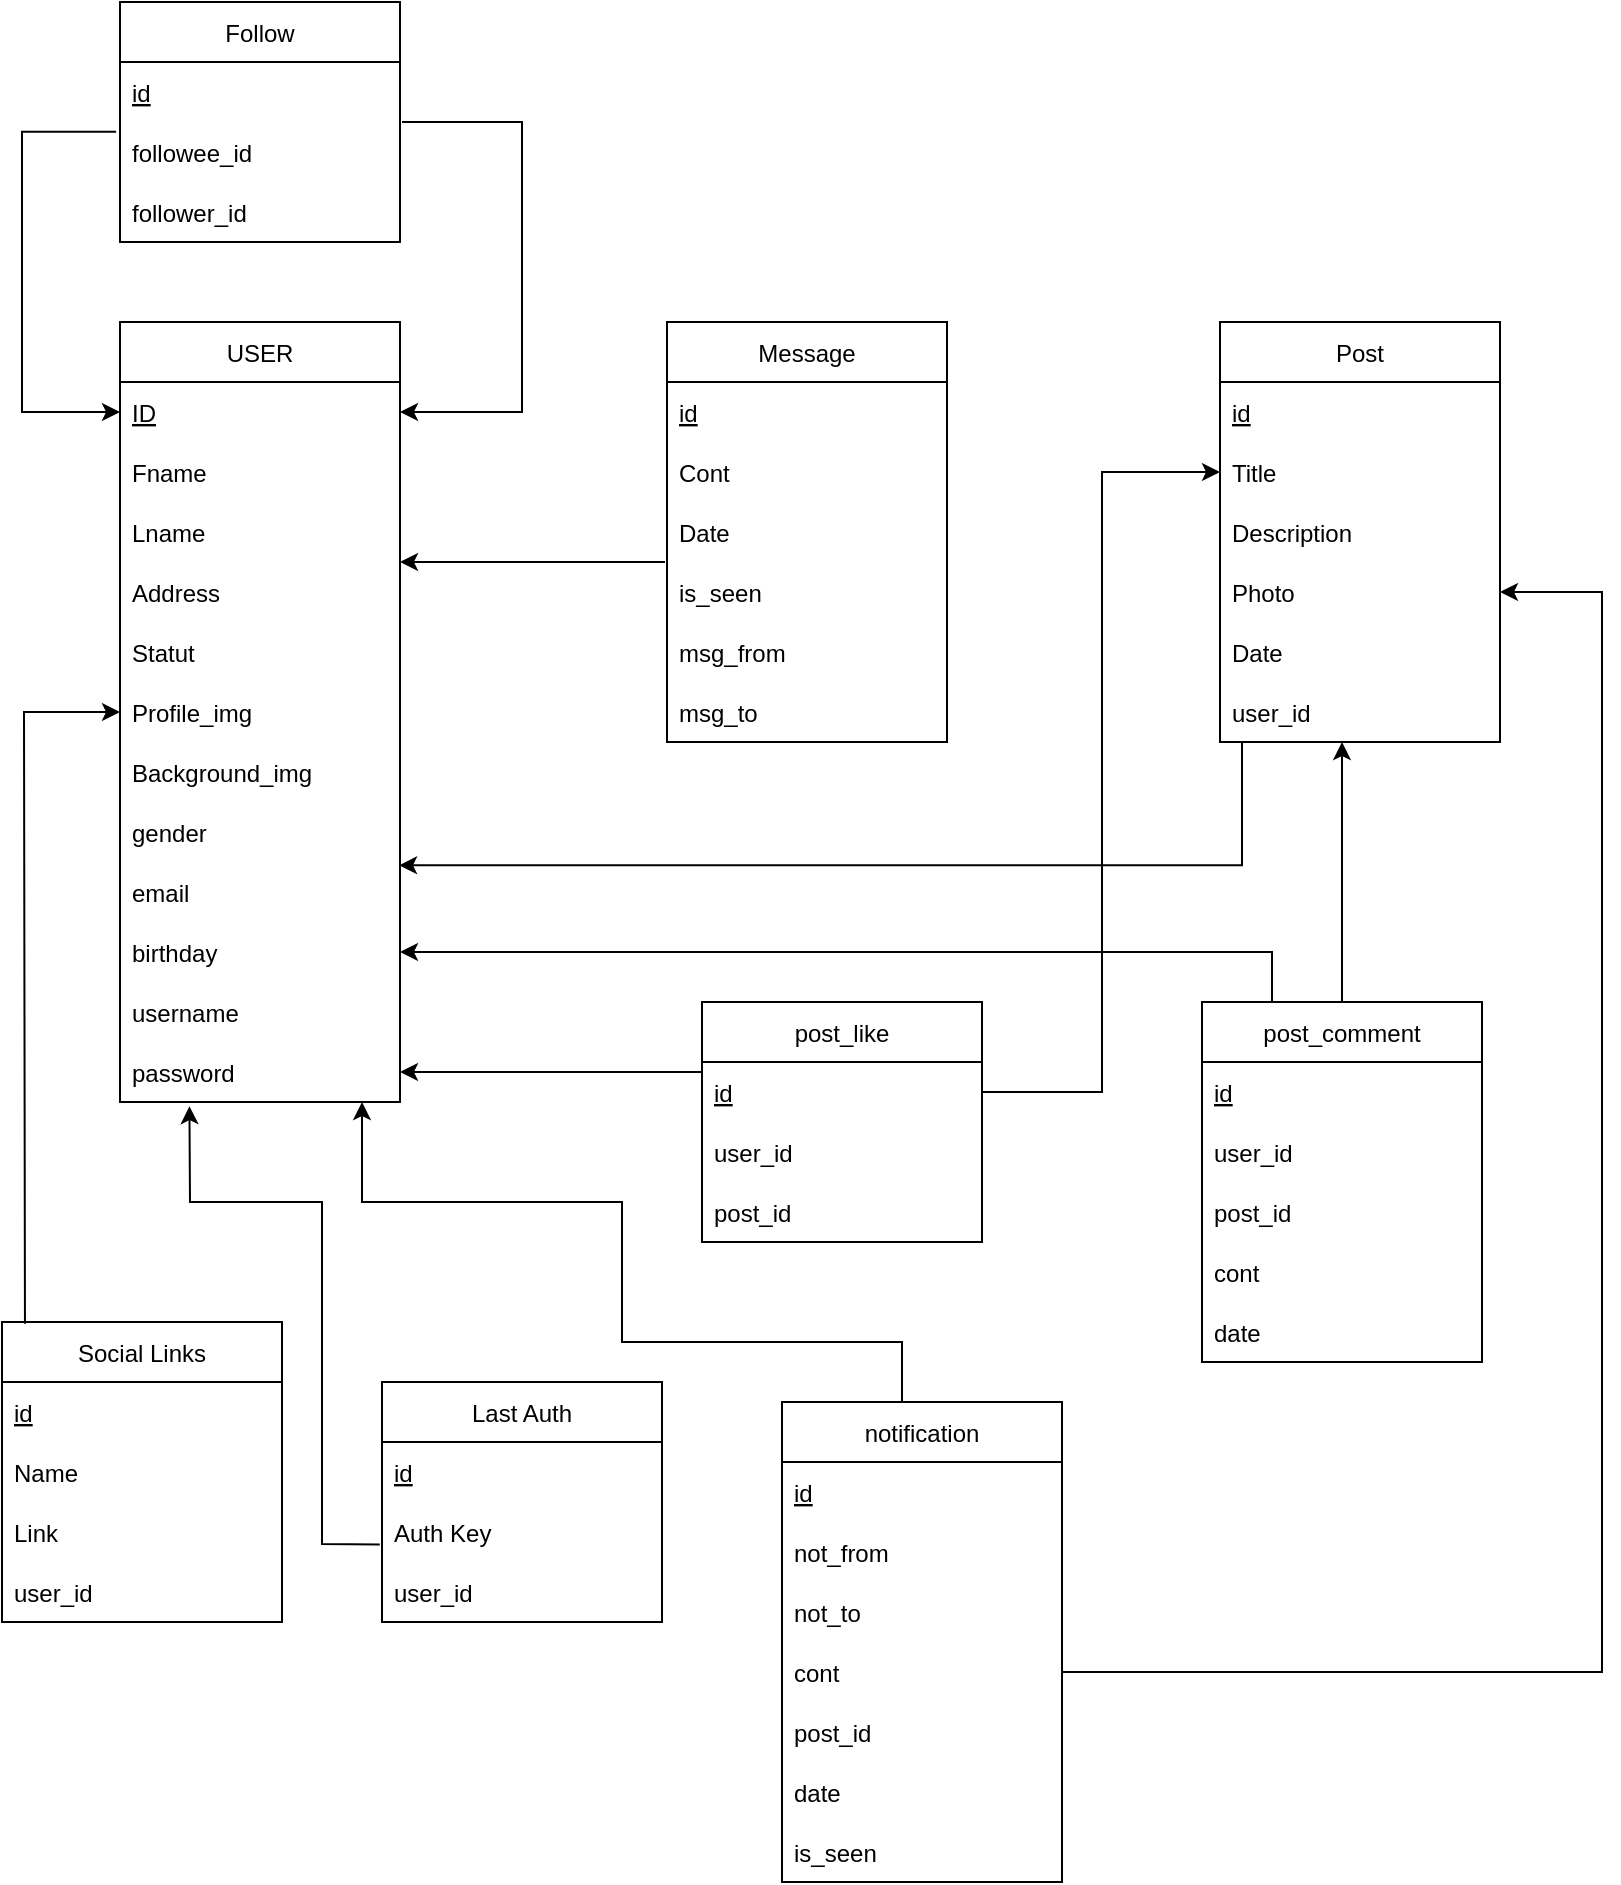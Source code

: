 <mxfile version="18.0.3" type="device"><diagram id="QMQrzSefkJ2qREkLkVdW" name="Page-1"><mxGraphModel dx="1736" dy="806" grid="1" gridSize="10" guides="1" tooltips="1" connect="1" arrows="1" fold="1" page="1" pageScale="1" pageWidth="827" pageHeight="1169" math="0" shadow="0"><root><mxCell id="0"/><mxCell id="1" parent="0"/><mxCell id="9oGFz3szVthX15scanjb-9" value="USER" style="swimlane;fontStyle=0;childLayout=stackLayout;horizontal=1;startSize=30;horizontalStack=0;resizeParent=1;resizeParentMax=0;resizeLast=0;collapsible=1;marginBottom=0;" vertex="1" parent="1"><mxGeometry x="69" y="210" width="140" height="390" as="geometry"/></mxCell><mxCell id="9oGFz3szVthX15scanjb-10" value="ID" style="text;strokeColor=none;fillColor=none;align=left;verticalAlign=middle;spacingLeft=4;spacingRight=4;overflow=hidden;points=[[0,0.5],[1,0.5]];portConstraint=eastwest;rotatable=0;fontStyle=4" vertex="1" parent="9oGFz3szVthX15scanjb-9"><mxGeometry y="30" width="140" height="30" as="geometry"/></mxCell><mxCell id="9oGFz3szVthX15scanjb-11" value="Fname" style="text;strokeColor=none;fillColor=none;align=left;verticalAlign=middle;spacingLeft=4;spacingRight=4;overflow=hidden;points=[[0,0.5],[1,0.5]];portConstraint=eastwest;rotatable=0;" vertex="1" parent="9oGFz3szVthX15scanjb-9"><mxGeometry y="60" width="140" height="30" as="geometry"/></mxCell><mxCell id="9oGFz3szVthX15scanjb-12" value="Lname" style="text;strokeColor=none;fillColor=none;align=left;verticalAlign=middle;spacingLeft=4;spacingRight=4;overflow=hidden;points=[[0,0.5],[1,0.5]];portConstraint=eastwest;rotatable=0;" vertex="1" parent="9oGFz3szVthX15scanjb-9"><mxGeometry y="90" width="140" height="30" as="geometry"/></mxCell><mxCell id="9oGFz3szVthX15scanjb-13" value="Address" style="text;strokeColor=none;fillColor=none;align=left;verticalAlign=middle;spacingLeft=4;spacingRight=4;overflow=hidden;points=[[0,0.5],[1,0.5]];portConstraint=eastwest;rotatable=0;" vertex="1" parent="9oGFz3szVthX15scanjb-9"><mxGeometry y="120" width="140" height="30" as="geometry"/></mxCell><mxCell id="9oGFz3szVthX15scanjb-14" value="Statut" style="text;strokeColor=none;fillColor=none;align=left;verticalAlign=middle;spacingLeft=4;spacingRight=4;overflow=hidden;points=[[0,0.5],[1,0.5]];portConstraint=eastwest;rotatable=0;" vertex="1" parent="9oGFz3szVthX15scanjb-9"><mxGeometry y="150" width="140" height="30" as="geometry"/></mxCell><mxCell id="9oGFz3szVthX15scanjb-15" value="Profile_img" style="text;strokeColor=none;fillColor=none;align=left;verticalAlign=middle;spacingLeft=4;spacingRight=4;overflow=hidden;points=[[0,0.5],[1,0.5]];portConstraint=eastwest;rotatable=0;" vertex="1" parent="9oGFz3szVthX15scanjb-9"><mxGeometry y="180" width="140" height="30" as="geometry"/></mxCell><mxCell id="9oGFz3szVthX15scanjb-16" value="Background_img" style="text;strokeColor=none;fillColor=none;align=left;verticalAlign=middle;spacingLeft=4;spacingRight=4;overflow=hidden;points=[[0,0.5],[1,0.5]];portConstraint=eastwest;rotatable=0;" vertex="1" parent="9oGFz3szVthX15scanjb-9"><mxGeometry y="210" width="140" height="30" as="geometry"/></mxCell><mxCell id="9oGFz3szVthX15scanjb-17" value="gender" style="text;strokeColor=none;fillColor=none;align=left;verticalAlign=middle;spacingLeft=4;spacingRight=4;overflow=hidden;points=[[0,0.5],[1,0.5]];portConstraint=eastwest;rotatable=0;" vertex="1" parent="9oGFz3szVthX15scanjb-9"><mxGeometry y="240" width="140" height="30" as="geometry"/></mxCell><mxCell id="9oGFz3szVthX15scanjb-18" value="email" style="text;strokeColor=none;fillColor=none;align=left;verticalAlign=middle;spacingLeft=4;spacingRight=4;overflow=hidden;points=[[0,0.5],[1,0.5]];portConstraint=eastwest;rotatable=0;" vertex="1" parent="9oGFz3szVthX15scanjb-9"><mxGeometry y="270" width="140" height="30" as="geometry"/></mxCell><mxCell id="9oGFz3szVthX15scanjb-19" value="birthday" style="text;strokeColor=none;fillColor=none;align=left;verticalAlign=middle;spacingLeft=4;spacingRight=4;overflow=hidden;points=[[0,0.5],[1,0.5]];portConstraint=eastwest;rotatable=0;" vertex="1" parent="9oGFz3szVthX15scanjb-9"><mxGeometry y="300" width="140" height="30" as="geometry"/></mxCell><mxCell id="9oGFz3szVthX15scanjb-20" value="username" style="text;strokeColor=none;fillColor=none;align=left;verticalAlign=middle;spacingLeft=4;spacingRight=4;overflow=hidden;points=[[0,0.5],[1,0.5]];portConstraint=eastwest;rotatable=0;" vertex="1" parent="9oGFz3szVthX15scanjb-9"><mxGeometry y="330" width="140" height="30" as="geometry"/></mxCell><mxCell id="9oGFz3szVthX15scanjb-21" value="password" style="text;strokeColor=none;fillColor=none;align=left;verticalAlign=middle;spacingLeft=4;spacingRight=4;overflow=hidden;points=[[0,0.5],[1,0.5]];portConstraint=eastwest;rotatable=0;" vertex="1" parent="9oGFz3szVthX15scanjb-9"><mxGeometry y="360" width="140" height="30" as="geometry"/></mxCell><mxCell id="9oGFz3szVthX15scanjb-22" value="Message" style="swimlane;fontStyle=0;childLayout=stackLayout;horizontal=1;startSize=30;horizontalStack=0;resizeParent=1;resizeParentMax=0;resizeLast=0;collapsible=1;marginBottom=0;" vertex="1" parent="1"><mxGeometry x="342.5" y="210" width="140" height="210" as="geometry"/></mxCell><mxCell id="9oGFz3szVthX15scanjb-23" value="id" style="text;strokeColor=none;fillColor=none;align=left;verticalAlign=middle;spacingLeft=4;spacingRight=4;overflow=hidden;points=[[0,0.5],[1,0.5]];portConstraint=eastwest;rotatable=0;fontStyle=4" vertex="1" parent="9oGFz3szVthX15scanjb-22"><mxGeometry y="30" width="140" height="30" as="geometry"/></mxCell><mxCell id="9oGFz3szVthX15scanjb-24" value="Cont" style="text;strokeColor=none;fillColor=none;align=left;verticalAlign=middle;spacingLeft=4;spacingRight=4;overflow=hidden;points=[[0,0.5],[1,0.5]];portConstraint=eastwest;rotatable=0;" vertex="1" parent="9oGFz3szVthX15scanjb-22"><mxGeometry y="60" width="140" height="30" as="geometry"/></mxCell><mxCell id="9oGFz3szVthX15scanjb-25" value="Date" style="text;strokeColor=none;fillColor=none;align=left;verticalAlign=middle;spacingLeft=4;spacingRight=4;overflow=hidden;points=[[0,0.5],[1,0.5]];portConstraint=eastwest;rotatable=0;" vertex="1" parent="9oGFz3szVthX15scanjb-22"><mxGeometry y="90" width="140" height="30" as="geometry"/></mxCell><mxCell id="9oGFz3szVthX15scanjb-26" value="is_seen" style="text;strokeColor=none;fillColor=none;align=left;verticalAlign=middle;spacingLeft=4;spacingRight=4;overflow=hidden;points=[[0,0.5],[1,0.5]];portConstraint=eastwest;rotatable=0;" vertex="1" parent="9oGFz3szVthX15scanjb-22"><mxGeometry y="120" width="140" height="30" as="geometry"/></mxCell><mxCell id="9oGFz3szVthX15scanjb-88" value="msg_from" style="text;strokeColor=none;fillColor=none;align=left;verticalAlign=middle;spacingLeft=4;spacingRight=4;overflow=hidden;points=[[0,0.5],[1,0.5]];portConstraint=eastwest;rotatable=0;" vertex="1" parent="9oGFz3szVthX15scanjb-22"><mxGeometry y="150" width="140" height="30" as="geometry"/></mxCell><mxCell id="9oGFz3szVthX15scanjb-89" value="msg_to" style="text;strokeColor=none;fillColor=none;align=left;verticalAlign=middle;spacingLeft=4;spacingRight=4;overflow=hidden;points=[[0,0.5],[1,0.5]];portConstraint=eastwest;rotatable=0;" vertex="1" parent="9oGFz3szVthX15scanjb-22"><mxGeometry y="180" width="140" height="30" as="geometry"/></mxCell><mxCell id="9oGFz3szVthX15scanjb-27" value="Post" style="swimlane;fontStyle=0;childLayout=stackLayout;horizontal=1;startSize=30;horizontalStack=0;resizeParent=1;resizeParentMax=0;resizeLast=0;collapsible=1;marginBottom=0;" vertex="1" parent="1"><mxGeometry x="619" y="210" width="140" height="210" as="geometry"/></mxCell><mxCell id="9oGFz3szVthX15scanjb-28" value="id" style="text;strokeColor=none;fillColor=none;align=left;verticalAlign=middle;spacingLeft=4;spacingRight=4;overflow=hidden;points=[[0,0.5],[1,0.5]];portConstraint=eastwest;rotatable=0;fontStyle=4" vertex="1" parent="9oGFz3szVthX15scanjb-27"><mxGeometry y="30" width="140" height="30" as="geometry"/></mxCell><mxCell id="9oGFz3szVthX15scanjb-29" value="Title" style="text;strokeColor=none;fillColor=none;align=left;verticalAlign=middle;spacingLeft=4;spacingRight=4;overflow=hidden;points=[[0,0.5],[1,0.5]];portConstraint=eastwest;rotatable=0;" vertex="1" parent="9oGFz3szVthX15scanjb-27"><mxGeometry y="60" width="140" height="30" as="geometry"/></mxCell><mxCell id="9oGFz3szVthX15scanjb-30" value="Description" style="text;strokeColor=none;fillColor=none;align=left;verticalAlign=middle;spacingLeft=4;spacingRight=4;overflow=hidden;points=[[0,0.5],[1,0.5]];portConstraint=eastwest;rotatable=0;" vertex="1" parent="9oGFz3szVthX15scanjb-27"><mxGeometry y="90" width="140" height="30" as="geometry"/></mxCell><mxCell id="9oGFz3szVthX15scanjb-31" value="Photo" style="text;strokeColor=none;fillColor=none;align=left;verticalAlign=middle;spacingLeft=4;spacingRight=4;overflow=hidden;points=[[0,0.5],[1,0.5]];portConstraint=eastwest;rotatable=0;" vertex="1" parent="9oGFz3szVthX15scanjb-27"><mxGeometry y="120" width="140" height="30" as="geometry"/></mxCell><mxCell id="9oGFz3szVthX15scanjb-32" value="Date" style="text;strokeColor=none;fillColor=none;align=left;verticalAlign=middle;spacingLeft=4;spacingRight=4;overflow=hidden;points=[[0,0.5],[1,0.5]];portConstraint=eastwest;rotatable=0;" vertex="1" parent="9oGFz3szVthX15scanjb-27"><mxGeometry y="150" width="140" height="30" as="geometry"/></mxCell><mxCell id="9oGFz3szVthX15scanjb-92" value="user_id" style="text;strokeColor=none;fillColor=none;align=left;verticalAlign=middle;spacingLeft=4;spacingRight=4;overflow=hidden;points=[[0,0.5],[1,0.5]];portConstraint=eastwest;rotatable=0;" vertex="1" parent="9oGFz3szVthX15scanjb-27"><mxGeometry y="180" width="140" height="30" as="geometry"/></mxCell><mxCell id="9oGFz3szVthX15scanjb-33" value="Social Links" style="swimlane;fontStyle=0;childLayout=stackLayout;horizontal=1;startSize=30;horizontalStack=0;resizeParent=1;resizeParentMax=0;resizeLast=0;collapsible=1;marginBottom=0;" vertex="1" parent="1"><mxGeometry x="10" y="710" width="140" height="150" as="geometry"/></mxCell><mxCell id="9oGFz3szVthX15scanjb-34" value="id" style="text;strokeColor=none;fillColor=none;align=left;verticalAlign=middle;spacingLeft=4;spacingRight=4;overflow=hidden;points=[[0,0.5],[1,0.5]];portConstraint=eastwest;rotatable=0;fontStyle=4" vertex="1" parent="9oGFz3szVthX15scanjb-33"><mxGeometry y="30" width="140" height="30" as="geometry"/></mxCell><mxCell id="9oGFz3szVthX15scanjb-35" value="Name" style="text;strokeColor=none;fillColor=none;align=left;verticalAlign=middle;spacingLeft=4;spacingRight=4;overflow=hidden;points=[[0,0.5],[1,0.5]];portConstraint=eastwest;rotatable=0;" vertex="1" parent="9oGFz3szVthX15scanjb-33"><mxGeometry y="60" width="140" height="30" as="geometry"/></mxCell><mxCell id="9oGFz3szVthX15scanjb-36" value="Link" style="text;strokeColor=none;fillColor=none;align=left;verticalAlign=middle;spacingLeft=4;spacingRight=4;overflow=hidden;points=[[0,0.5],[1,0.5]];portConstraint=eastwest;rotatable=0;" vertex="1" parent="9oGFz3szVthX15scanjb-33"><mxGeometry y="90" width="140" height="30" as="geometry"/></mxCell><mxCell id="9oGFz3szVthX15scanjb-95" value="user_id" style="text;strokeColor=none;fillColor=none;align=left;verticalAlign=middle;spacingLeft=4;spacingRight=4;overflow=hidden;points=[[0,0.5],[1,0.5]];portConstraint=eastwest;rotatable=0;" vertex="1" parent="9oGFz3szVthX15scanjb-33"><mxGeometry y="120" width="140" height="30" as="geometry"/></mxCell><mxCell id="9oGFz3szVthX15scanjb-37" value="Last Auth" style="swimlane;fontStyle=0;childLayout=stackLayout;horizontal=1;startSize=30;horizontalStack=0;resizeParent=1;resizeParentMax=0;resizeLast=0;collapsible=1;marginBottom=0;" vertex="1" parent="1"><mxGeometry x="200" y="740" width="140" height="120" as="geometry"/></mxCell><mxCell id="9oGFz3szVthX15scanjb-38" value="id" style="text;strokeColor=none;fillColor=none;align=left;verticalAlign=middle;spacingLeft=4;spacingRight=4;overflow=hidden;points=[[0,0.5],[1,0.5]];portConstraint=eastwest;rotatable=0;fontStyle=4" vertex="1" parent="9oGFz3szVthX15scanjb-37"><mxGeometry y="30" width="140" height="30" as="geometry"/></mxCell><mxCell id="9oGFz3szVthX15scanjb-39" value="Auth Key" style="text;strokeColor=none;fillColor=none;align=left;verticalAlign=middle;spacingLeft=4;spacingRight=4;overflow=hidden;points=[[0,0.5],[1,0.5]];portConstraint=eastwest;rotatable=0;" vertex="1" parent="9oGFz3szVthX15scanjb-37"><mxGeometry y="60" width="140" height="30" as="geometry"/></mxCell><mxCell id="9oGFz3szVthX15scanjb-94" value="user_id" style="text;strokeColor=none;fillColor=none;align=left;verticalAlign=middle;spacingLeft=4;spacingRight=4;overflow=hidden;points=[[0,0.5],[1,0.5]];portConstraint=eastwest;rotatable=0;" vertex="1" parent="9oGFz3szVthX15scanjb-37"><mxGeometry y="90" width="140" height="30" as="geometry"/></mxCell><mxCell id="9oGFz3szVthX15scanjb-82" value="Follow" style="swimlane;fontStyle=0;childLayout=stackLayout;horizontal=1;startSize=30;horizontalStack=0;resizeParent=1;resizeParentMax=0;resizeLast=0;collapsible=1;marginBottom=0;" vertex="1" parent="1"><mxGeometry x="69" y="50" width="140" height="120" as="geometry"/></mxCell><mxCell id="9oGFz3szVthX15scanjb-83" value="id" style="text;strokeColor=none;fillColor=none;align=left;verticalAlign=middle;spacingLeft=4;spacingRight=4;overflow=hidden;points=[[0,0.5],[1,0.5]];portConstraint=eastwest;rotatable=0;fontStyle=4" vertex="1" parent="9oGFz3szVthX15scanjb-82"><mxGeometry y="30" width="140" height="30" as="geometry"/></mxCell><mxCell id="9oGFz3szVthX15scanjb-84" value="followee_id" style="text;strokeColor=none;fillColor=none;align=left;verticalAlign=middle;spacingLeft=4;spacingRight=4;overflow=hidden;points=[[0,0.5],[1,0.5]];portConstraint=eastwest;rotatable=0;" vertex="1" parent="9oGFz3szVthX15scanjb-82"><mxGeometry y="60" width="140" height="30" as="geometry"/></mxCell><mxCell id="9oGFz3szVthX15scanjb-85" value="follower_id" style="text;strokeColor=none;fillColor=none;align=left;verticalAlign=middle;spacingLeft=4;spacingRight=4;overflow=hidden;points=[[0,0.5],[1,0.5]];portConstraint=eastwest;rotatable=0;" vertex="1" parent="9oGFz3szVthX15scanjb-82"><mxGeometry y="90" width="140" height="30" as="geometry"/></mxCell><mxCell id="9oGFz3szVthX15scanjb-86" value="" style="endArrow=classic;html=1;rounded=0;edgeStyle=elbowEdgeStyle;entryX=1;entryY=0.5;entryDx=0;entryDy=0;" edge="1" parent="1" target="9oGFz3szVthX15scanjb-10"><mxGeometry width="50" height="50" relative="1" as="geometry"><mxPoint x="210" y="110" as="sourcePoint"/><mxPoint x="240" y="210" as="targetPoint"/><Array as="points"><mxPoint x="270" y="180"/></Array></mxGeometry></mxCell><mxCell id="9oGFz3szVthX15scanjb-87" value="" style="endArrow=classic;html=1;rounded=0;edgeStyle=elbowEdgeStyle;entryX=0;entryY=0.5;entryDx=0;entryDy=0;exitX=-0.014;exitY=0.161;exitDx=0;exitDy=0;exitPerimeter=0;" edge="1" parent="1" source="9oGFz3szVthX15scanjb-84" target="9oGFz3szVthX15scanjb-10"><mxGeometry width="50" height="50" relative="1" as="geometry"><mxPoint x="220" y="120.0" as="sourcePoint"/><mxPoint x="219.0" y="265" as="targetPoint"/><Array as="points"><mxPoint x="20" y="190"/></Array></mxGeometry></mxCell><mxCell id="9oGFz3szVthX15scanjb-90" value="" style="endArrow=classic;html=1;rounded=0;edgeStyle=elbowEdgeStyle;exitX=0;exitY=0.5;exitDx=0;exitDy=0;" edge="1" parent="1"><mxGeometry width="50" height="50" relative="1" as="geometry"><mxPoint x="341.5" y="330" as="sourcePoint"/><mxPoint x="209" y="330" as="targetPoint"/><Array as="points"><mxPoint x="229" y="325"/><mxPoint x="269" y="325"/></Array></mxGeometry></mxCell><mxCell id="9oGFz3szVthX15scanjb-93" value="" style="endArrow=classic;html=1;rounded=0;edgeStyle=elbowEdgeStyle;entryX=0.968;entryY=0.022;entryDx=0;entryDy=0;entryPerimeter=0;" edge="1" parent="1"><mxGeometry width="50" height="50" relative="1" as="geometry"><mxPoint x="630" y="420" as="sourcePoint"/><mxPoint x="208.52" y="481.66" as="targetPoint"/><Array as="points"><mxPoint x="630" y="440"/><mxPoint x="514" y="451"/><mxPoint x="324" y="511"/></Array></mxGeometry></mxCell><mxCell id="9oGFz3szVthX15scanjb-96" value="" style="endArrow=classic;html=1;rounded=0;entryX=0;entryY=0.5;entryDx=0;entryDy=0;exitX=0.082;exitY=0.006;exitDx=0;exitDy=0;exitPerimeter=0;" edge="1" parent="1" source="9oGFz3szVthX15scanjb-33" target="9oGFz3szVthX15scanjb-15"><mxGeometry width="50" height="50" relative="1" as="geometry"><mxPoint x="21" y="700" as="sourcePoint"/><mxPoint x="380" y="610" as="targetPoint"/><Array as="points"><mxPoint x="21" y="405"/></Array></mxGeometry></mxCell><mxCell id="9oGFz3szVthX15scanjb-97" value="" style="endArrow=classic;html=1;rounded=0;entryX=0.248;entryY=1.069;entryDx=0;entryDy=0;entryPerimeter=0;exitX=-0.008;exitY=0.71;exitDx=0;exitDy=0;exitPerimeter=0;" edge="1" parent="1" source="9oGFz3szVthX15scanjb-39" target="9oGFz3szVthX15scanjb-21"><mxGeometry width="50" height="50" relative="1" as="geometry"><mxPoint x="180" y="820" as="sourcePoint"/><mxPoint x="196.26" y="603.77" as="targetPoint"/><Array as="points"><mxPoint x="170" y="821"/><mxPoint x="170" y="650"/><mxPoint x="104" y="650"/></Array></mxGeometry></mxCell><mxCell id="9oGFz3szVthX15scanjb-115" style="edgeStyle=elbowEdgeStyle;rounded=0;orthogonalLoop=1;jettySize=auto;html=1;entryX=1;entryY=0.5;entryDx=0;entryDy=0;exitX=0.25;exitY=0;exitDx=0;exitDy=0;" edge="1" parent="1" source="9oGFz3szVthX15scanjb-98" target="9oGFz3szVthX15scanjb-19"><mxGeometry relative="1" as="geometry"><Array as="points"><mxPoint x="645" y="520"/></Array></mxGeometry></mxCell><mxCell id="9oGFz3szVthX15scanjb-98" value="post_comment" style="swimlane;fontStyle=0;childLayout=stackLayout;horizontal=1;startSize=30;horizontalStack=0;resizeParent=1;resizeParentMax=0;resizeLast=0;collapsible=1;marginBottom=0;" vertex="1" parent="1"><mxGeometry x="610" y="550" width="140" height="180" as="geometry"/></mxCell><mxCell id="9oGFz3szVthX15scanjb-99" value="id" style="text;strokeColor=none;fillColor=none;align=left;verticalAlign=middle;spacingLeft=4;spacingRight=4;overflow=hidden;points=[[0,0.5],[1,0.5]];portConstraint=eastwest;rotatable=0;fontStyle=4" vertex="1" parent="9oGFz3szVthX15scanjb-98"><mxGeometry y="30" width="140" height="30" as="geometry"/></mxCell><mxCell id="9oGFz3szVthX15scanjb-100" value="user_id" style="text;strokeColor=none;fillColor=none;align=left;verticalAlign=middle;spacingLeft=4;spacingRight=4;overflow=hidden;points=[[0,0.5],[1,0.5]];portConstraint=eastwest;rotatable=0;" vertex="1" parent="9oGFz3szVthX15scanjb-98"><mxGeometry y="60" width="140" height="30" as="geometry"/></mxCell><mxCell id="9oGFz3szVthX15scanjb-101" value="post_id" style="text;strokeColor=none;fillColor=none;align=left;verticalAlign=middle;spacingLeft=4;spacingRight=4;overflow=hidden;points=[[0,0.5],[1,0.5]];portConstraint=eastwest;rotatable=0;" vertex="1" parent="9oGFz3szVthX15scanjb-98"><mxGeometry y="90" width="140" height="30" as="geometry"/></mxCell><mxCell id="9oGFz3szVthX15scanjb-102" value="cont" style="text;strokeColor=none;fillColor=none;align=left;verticalAlign=middle;spacingLeft=4;spacingRight=4;overflow=hidden;points=[[0,0.5],[1,0.5]];portConstraint=eastwest;rotatable=0;" vertex="1" parent="9oGFz3szVthX15scanjb-98"><mxGeometry y="120" width="140" height="30" as="geometry"/></mxCell><mxCell id="9oGFz3szVthX15scanjb-103" value="date" style="text;strokeColor=none;fillColor=none;align=left;verticalAlign=middle;spacingLeft=4;spacingRight=4;overflow=hidden;points=[[0,0.5],[1,0.5]];portConstraint=eastwest;rotatable=0;" vertex="1" parent="9oGFz3szVthX15scanjb-98"><mxGeometry y="150" width="140" height="30" as="geometry"/></mxCell><mxCell id="9oGFz3szVthX15scanjb-104" value="post_like" style="swimlane;fontStyle=0;childLayout=stackLayout;horizontal=1;startSize=30;horizontalStack=0;resizeParent=1;resizeParentMax=0;resizeLast=0;collapsible=1;marginBottom=0;" vertex="1" parent="1"><mxGeometry x="360" y="550" width="140" height="120" as="geometry"/></mxCell><mxCell id="9oGFz3szVthX15scanjb-105" value="id" style="text;strokeColor=none;fillColor=none;align=left;verticalAlign=middle;spacingLeft=4;spacingRight=4;overflow=hidden;points=[[0,0.5],[1,0.5]];portConstraint=eastwest;rotatable=0;fontStyle=4" vertex="1" parent="9oGFz3szVthX15scanjb-104"><mxGeometry y="30" width="140" height="30" as="geometry"/></mxCell><mxCell id="9oGFz3szVthX15scanjb-106" value="user_id" style="text;strokeColor=none;fillColor=none;align=left;verticalAlign=middle;spacingLeft=4;spacingRight=4;overflow=hidden;points=[[0,0.5],[1,0.5]];portConstraint=eastwest;rotatable=0;" vertex="1" parent="9oGFz3szVthX15scanjb-104"><mxGeometry y="60" width="140" height="30" as="geometry"/></mxCell><mxCell id="9oGFz3szVthX15scanjb-107" value="post_id" style="text;strokeColor=none;fillColor=none;align=left;verticalAlign=middle;spacingLeft=4;spacingRight=4;overflow=hidden;points=[[0,0.5],[1,0.5]];portConstraint=eastwest;rotatable=0;" vertex="1" parent="9oGFz3szVthX15scanjb-104"><mxGeometry y="90" width="140" height="30" as="geometry"/></mxCell><mxCell id="9oGFz3szVthX15scanjb-110" value="" style="endArrow=classic;html=1;rounded=0;entryX=1;entryY=0.5;entryDx=0;entryDy=0;exitX=0;exitY=0.167;exitDx=0;exitDy=0;exitPerimeter=0;" edge="1" parent="1" source="9oGFz3szVthX15scanjb-105" target="9oGFz3szVthX15scanjb-21"><mxGeometry width="50" height="50" relative="1" as="geometry"><mxPoint x="360" y="550" as="sourcePoint"/><mxPoint x="430" y="500" as="targetPoint"/></mxGeometry></mxCell><mxCell id="9oGFz3szVthX15scanjb-112" value="" style="endArrow=classic;html=1;rounded=0;exitX=1;exitY=0.5;exitDx=0;exitDy=0;entryX=0;entryY=0.5;entryDx=0;entryDy=0;" edge="1" parent="1" source="9oGFz3szVthX15scanjb-105" target="9oGFz3szVthX15scanjb-29"><mxGeometry width="50" height="50" relative="1" as="geometry"><mxPoint x="380" y="550" as="sourcePoint"/><mxPoint x="720" y="823.478" as="targetPoint"/><Array as="points"><mxPoint x="560" y="595"/><mxPoint x="560" y="285"/></Array></mxGeometry></mxCell><mxCell id="9oGFz3szVthX15scanjb-113" value="" style="endArrow=classic;html=1;rounded=0;exitX=0.5;exitY=0;exitDx=0;exitDy=0;" edge="1" parent="1" source="9oGFz3szVthX15scanjb-98"><mxGeometry width="50" height="50" relative="1" as="geometry"><mxPoint x="400" y="550" as="sourcePoint"/><mxPoint x="680" y="420" as="targetPoint"/></mxGeometry></mxCell><mxCell id="9oGFz3szVthX15scanjb-117" value="notification" style="swimlane;fontStyle=0;childLayout=stackLayout;horizontal=1;startSize=30;horizontalStack=0;resizeParent=1;resizeParentMax=0;resizeLast=0;collapsible=1;marginBottom=0;" vertex="1" parent="1"><mxGeometry x="400" y="750" width="140" height="240" as="geometry"/></mxCell><mxCell id="9oGFz3szVthX15scanjb-118" value="id" style="text;strokeColor=none;fillColor=none;align=left;verticalAlign=middle;spacingLeft=4;spacingRight=4;overflow=hidden;points=[[0,0.5],[1,0.5]];portConstraint=eastwest;rotatable=0;fontStyle=4" vertex="1" parent="9oGFz3szVthX15scanjb-117"><mxGeometry y="30" width="140" height="30" as="geometry"/></mxCell><mxCell id="9oGFz3szVthX15scanjb-119" value="not_from" style="text;strokeColor=none;fillColor=none;align=left;verticalAlign=middle;spacingLeft=4;spacingRight=4;overflow=hidden;points=[[0,0.5],[1,0.5]];portConstraint=eastwest;rotatable=0;" vertex="1" parent="9oGFz3szVthX15scanjb-117"><mxGeometry y="60" width="140" height="30" as="geometry"/></mxCell><mxCell id="9oGFz3szVthX15scanjb-120" value="not_to" style="text;strokeColor=none;fillColor=none;align=left;verticalAlign=middle;spacingLeft=4;spacingRight=4;overflow=hidden;points=[[0,0.5],[1,0.5]];portConstraint=eastwest;rotatable=0;" vertex="1" parent="9oGFz3szVthX15scanjb-117"><mxGeometry y="90" width="140" height="30" as="geometry"/></mxCell><mxCell id="9oGFz3szVthX15scanjb-121" value="cont" style="text;strokeColor=none;fillColor=none;align=left;verticalAlign=middle;spacingLeft=4;spacingRight=4;overflow=hidden;points=[[0,0.5],[1,0.5]];portConstraint=eastwest;rotatable=0;" vertex="1" parent="9oGFz3szVthX15scanjb-117"><mxGeometry y="120" width="140" height="30" as="geometry"/></mxCell><mxCell id="9oGFz3szVthX15scanjb-122" value="post_id" style="text;strokeColor=none;fillColor=none;align=left;verticalAlign=middle;spacingLeft=4;spacingRight=4;overflow=hidden;points=[[0,0.5],[1,0.5]];portConstraint=eastwest;rotatable=0;" vertex="1" parent="9oGFz3szVthX15scanjb-117"><mxGeometry y="150" width="140" height="30" as="geometry"/></mxCell><mxCell id="9oGFz3szVthX15scanjb-123" value="date" style="text;strokeColor=none;fillColor=none;align=left;verticalAlign=middle;spacingLeft=4;spacingRight=4;overflow=hidden;points=[[0,0.5],[1,0.5]];portConstraint=eastwest;rotatable=0;" vertex="1" parent="9oGFz3szVthX15scanjb-117"><mxGeometry y="180" width="140" height="30" as="geometry"/></mxCell><mxCell id="9oGFz3szVthX15scanjb-124" value="is_seen" style="text;strokeColor=none;fillColor=none;align=left;verticalAlign=middle;spacingLeft=4;spacingRight=4;overflow=hidden;points=[[0,0.5],[1,0.5]];portConstraint=eastwest;rotatable=0;" vertex="1" parent="9oGFz3szVthX15scanjb-117"><mxGeometry y="210" width="140" height="30" as="geometry"/></mxCell><mxCell id="9oGFz3szVthX15scanjb-125" style="edgeStyle=elbowEdgeStyle;rounded=0;orthogonalLoop=1;jettySize=auto;html=1;entryX=1;entryY=0.5;entryDx=0;entryDy=0;" edge="1" parent="1" source="9oGFz3szVthX15scanjb-121" target="9oGFz3szVthX15scanjb-31"><mxGeometry relative="1" as="geometry"><Array as="points"><mxPoint x="810" y="610"/></Array></mxGeometry></mxCell><mxCell id="9oGFz3szVthX15scanjb-127" value="" style="endArrow=classic;html=1;rounded=0;" edge="1" parent="1"><mxGeometry width="50" height="50" relative="1" as="geometry"><mxPoint x="460" y="750" as="sourcePoint"/><mxPoint x="190" y="600" as="targetPoint"/><Array as="points"><mxPoint x="460" y="720"/><mxPoint x="320" y="720"/><mxPoint x="320" y="650"/><mxPoint x="190" y="650"/></Array></mxGeometry></mxCell></root></mxGraphModel></diagram></mxfile>